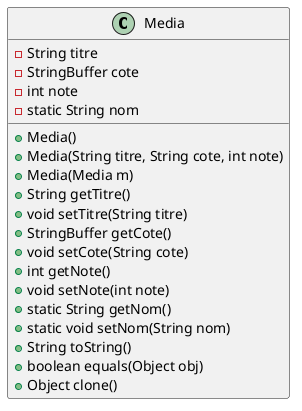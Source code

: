 @startuml
class Media {
    - String titre
    - StringBuffer cote
    - int note
    - static String nom
    + Media()
    + Media(String titre, String cote, int note)
    + Media(Media m)
    + String getTitre()
    + void setTitre(String titre)
    + StringBuffer getCote()
    + void setCote(String cote)
    + int getNote()
    + void setNote(int note)
    + static String getNom()
    + static void setNom(String nom)
    + String toString()
    + boolean equals(Object obj)
    + Object clone()
}
@enduml
